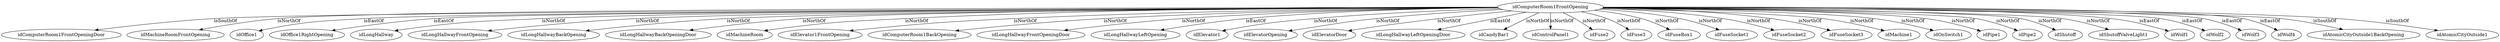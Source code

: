 strict digraph  {
idComputerRoom1FrontOpening [node_type=entity_node];
idComputerRoom1FrontOpeningDoor [node_type=entity_node];
idMachineRoomFrontOpening [node_type=entity_node];
idOffice1 [node_type=entity_node];
idOffice1RightOpening [node_type=entity_node];
idLongHallway [node_type=entity_node];
idLongHallwayFrontOpening [node_type=entity_node];
idLongHallwayBackOpening [node_type=entity_node];
idLongHallwayBackOpeningDoor [node_type=entity_node];
idMachineRoom [node_type=entity_node];
idElevator1FrontOpening [node_type=entity_node];
idComputerRoom1BackOpening [node_type=entity_node];
idLongHallwayFrontOpeningDoor [node_type=entity_node];
idLongHallwayLeftOpening [node_type=entity_node];
idElevator1 [node_type=entity_node];
idElevatorOpening [node_type=entity_node];
idElevatorDoor [node_type=entity_node];
idLongHallwayLeftOpeningDoor [node_type=entity_node];
idCandyBar1 [node_type=entity_node];
idControlPanel1 [node_type=entity_node];
idFuse2 [node_type=entity_node];
idFuse3 [node_type=entity_node];
idFuseBox1 [node_type=entity_node];
idFuseSocket1 [node_type=entity_node];
idFuseSocket2 [node_type=entity_node];
idFuseSocket3 [node_type=entity_node];
idMachine1 [node_type=entity_node];
idOnSwitch1 [node_type=entity_node];
idPipe1 [node_type=entity_node];
idPipe2 [node_type=entity_node];
idShutoff [node_type=entity_node];
idShutoffValveLight1 [node_type=entity_node];
idWolf1 [node_type=entity_node];
idWolf2 [node_type=entity_node];
idWolf3 [node_type=entity_node];
idWolf4 [node_type=entity_node];
idAtomicCityOutside1BackOpening [node_type=entity_node];
idAtomicCityOutside1 [node_type=entity_node];
idComputerRoom1FrontOpening -> idComputerRoom1FrontOpeningDoor  [edge_type=relationship, label=isSouthOf];
idComputerRoom1FrontOpening -> idMachineRoomFrontOpening  [edge_type=relationship, label=isNorthOf];
idComputerRoom1FrontOpening -> idOffice1  [edge_type=relationship, label=isEastOf];
idComputerRoom1FrontOpening -> idOffice1RightOpening  [edge_type=relationship, label=isEastOf];
idComputerRoom1FrontOpening -> idLongHallway  [edge_type=relationship, label=isNorthOf];
idComputerRoom1FrontOpening -> idLongHallwayFrontOpening  [edge_type=relationship, label=isNorthOf];
idComputerRoom1FrontOpening -> idLongHallwayBackOpening  [edge_type=relationship, label=isNorthOf];
idComputerRoom1FrontOpening -> idLongHallwayBackOpeningDoor  [edge_type=relationship, label=isNorthOf];
idComputerRoom1FrontOpening -> idMachineRoom  [edge_type=relationship, label=isNorthOf];
idComputerRoom1FrontOpening -> idElevator1FrontOpening  [edge_type=relationship, label=isNorthOf];
idComputerRoom1FrontOpening -> idComputerRoom1BackOpening  [edge_type=relationship, label=isNorthOf];
idComputerRoom1FrontOpening -> idLongHallwayFrontOpeningDoor  [edge_type=relationship, label=isNorthOf];
idComputerRoom1FrontOpening -> idLongHallwayLeftOpening  [edge_type=relationship, label=isEastOf];
idComputerRoom1FrontOpening -> idElevator1  [edge_type=relationship, label=isNorthOf];
idComputerRoom1FrontOpening -> idElevatorOpening  [edge_type=relationship, label=isNorthOf];
idComputerRoom1FrontOpening -> idElevatorDoor  [edge_type=relationship, label=isNorthOf];
idComputerRoom1FrontOpening -> idLongHallwayLeftOpeningDoor  [edge_type=relationship, label=isEastOf];
idComputerRoom1FrontOpening -> idCandyBar1  [edge_type=relationship, label=isNorthOf];
idComputerRoom1FrontOpening -> idControlPanel1  [edge_type=relationship, label=isNorthOf];
idComputerRoom1FrontOpening -> idFuse2  [edge_type=relationship, label=isNorthOf];
idComputerRoom1FrontOpening -> idFuse3  [edge_type=relationship, label=isNorthOf];
idComputerRoom1FrontOpening -> idFuseBox1  [edge_type=relationship, label=isNorthOf];
idComputerRoom1FrontOpening -> idFuseSocket1  [edge_type=relationship, label=isNorthOf];
idComputerRoom1FrontOpening -> idFuseSocket2  [edge_type=relationship, label=isNorthOf];
idComputerRoom1FrontOpening -> idFuseSocket3  [edge_type=relationship, label=isNorthOf];
idComputerRoom1FrontOpening -> idMachine1  [edge_type=relationship, label=isNorthOf];
idComputerRoom1FrontOpening -> idOnSwitch1  [edge_type=relationship, label=isNorthOf];
idComputerRoom1FrontOpening -> idPipe1  [edge_type=relationship, label=isNorthOf];
idComputerRoom1FrontOpening -> idPipe2  [edge_type=relationship, label=isNorthOf];
idComputerRoom1FrontOpening -> idShutoff  [edge_type=relationship, label=isNorthOf];
idComputerRoom1FrontOpening -> idShutoffValveLight1  [edge_type=relationship, label=isNorthOf];
idComputerRoom1FrontOpening -> idWolf1  [edge_type=relationship, label=isEastOf];
idComputerRoom1FrontOpening -> idWolf2  [edge_type=relationship, label=isEastOf];
idComputerRoom1FrontOpening -> idWolf3  [edge_type=relationship, label=isEastOf];
idComputerRoom1FrontOpening -> idWolf4  [edge_type=relationship, label=isEastOf];
idComputerRoom1FrontOpening -> idAtomicCityOutside1BackOpening  [edge_type=relationship, label=isSouthOf];
idComputerRoom1FrontOpening -> idAtomicCityOutside1  [edge_type=relationship, label=isSouthOf];
}

